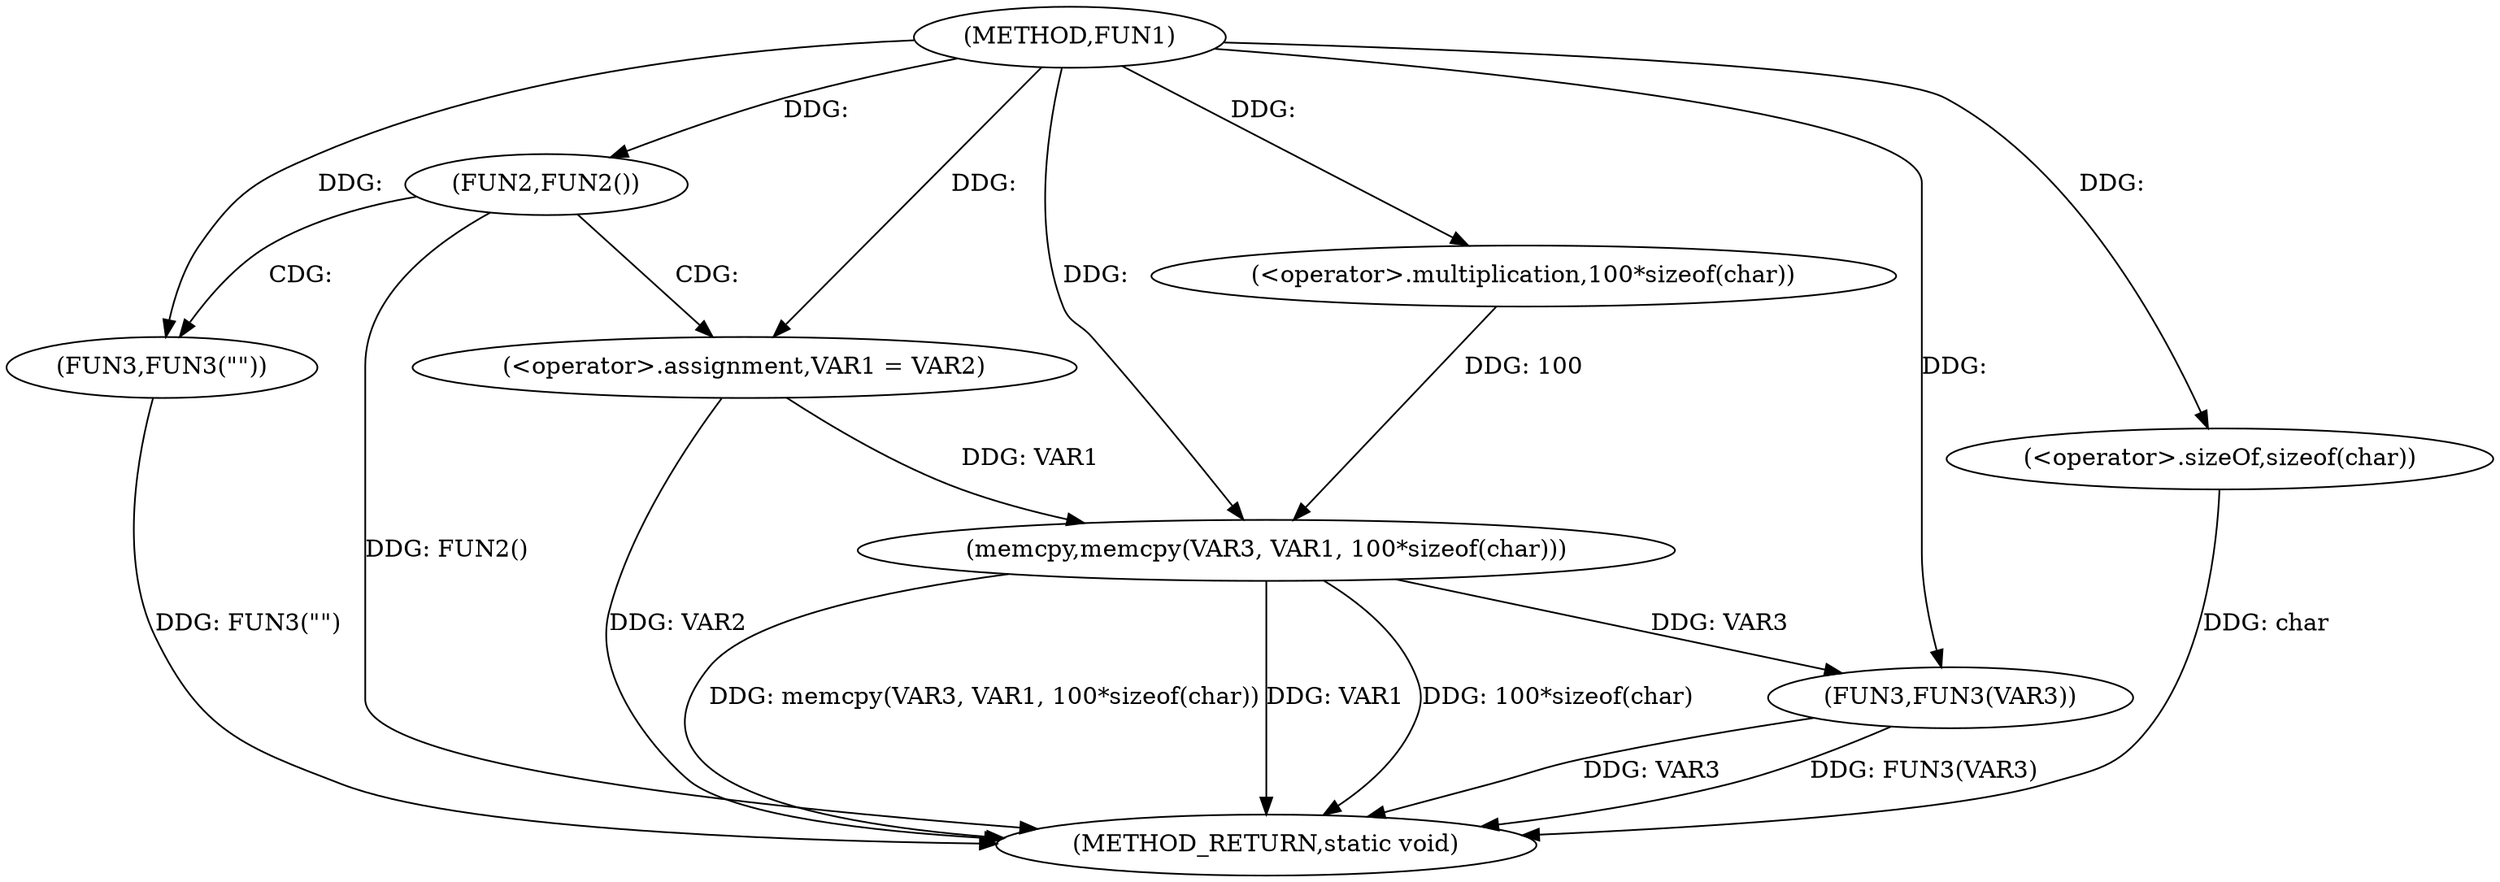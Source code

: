 digraph FUN1 {  
"1000100" [label = "(METHOD,FUN1)" ]
"1000125" [label = "(METHOD_RETURN,static void)" ]
"1000105" [label = "(FUN2,FUN2())" ]
"1000107" [label = "(FUN3,FUN3(\"\"))" ]
"1000111" [label = "(<operator>.assignment,VAR1 = VAR2)" ]
"1000116" [label = "(memcpy,memcpy(VAR3, VAR1, 100*sizeof(char)))" ]
"1000119" [label = "(<operator>.multiplication,100*sizeof(char))" ]
"1000121" [label = "(<operator>.sizeOf,sizeof(char))" ]
"1000123" [label = "(FUN3,FUN3(VAR3))" ]
  "1000107" -> "1000125"  [ label = "DDG: FUN3(\"\")"] 
  "1000105" -> "1000125"  [ label = "DDG: FUN2()"] 
  "1000123" -> "1000125"  [ label = "DDG: FUN3(VAR3)"] 
  "1000116" -> "1000125"  [ label = "DDG: VAR1"] 
  "1000111" -> "1000125"  [ label = "DDG: VAR2"] 
  "1000121" -> "1000125"  [ label = "DDG: char"] 
  "1000116" -> "1000125"  [ label = "DDG: 100*sizeof(char)"] 
  "1000123" -> "1000125"  [ label = "DDG: VAR3"] 
  "1000116" -> "1000125"  [ label = "DDG: memcpy(VAR3, VAR1, 100*sizeof(char))"] 
  "1000100" -> "1000105"  [ label = "DDG: "] 
  "1000100" -> "1000107"  [ label = "DDG: "] 
  "1000100" -> "1000111"  [ label = "DDG: "] 
  "1000100" -> "1000116"  [ label = "DDG: "] 
  "1000111" -> "1000116"  [ label = "DDG: VAR1"] 
  "1000119" -> "1000116"  [ label = "DDG: 100"] 
  "1000100" -> "1000119"  [ label = "DDG: "] 
  "1000100" -> "1000121"  [ label = "DDG: "] 
  "1000116" -> "1000123"  [ label = "DDG: VAR3"] 
  "1000100" -> "1000123"  [ label = "DDG: "] 
  "1000105" -> "1000107"  [ label = "CDG: "] 
  "1000105" -> "1000111"  [ label = "CDG: "] 
}
